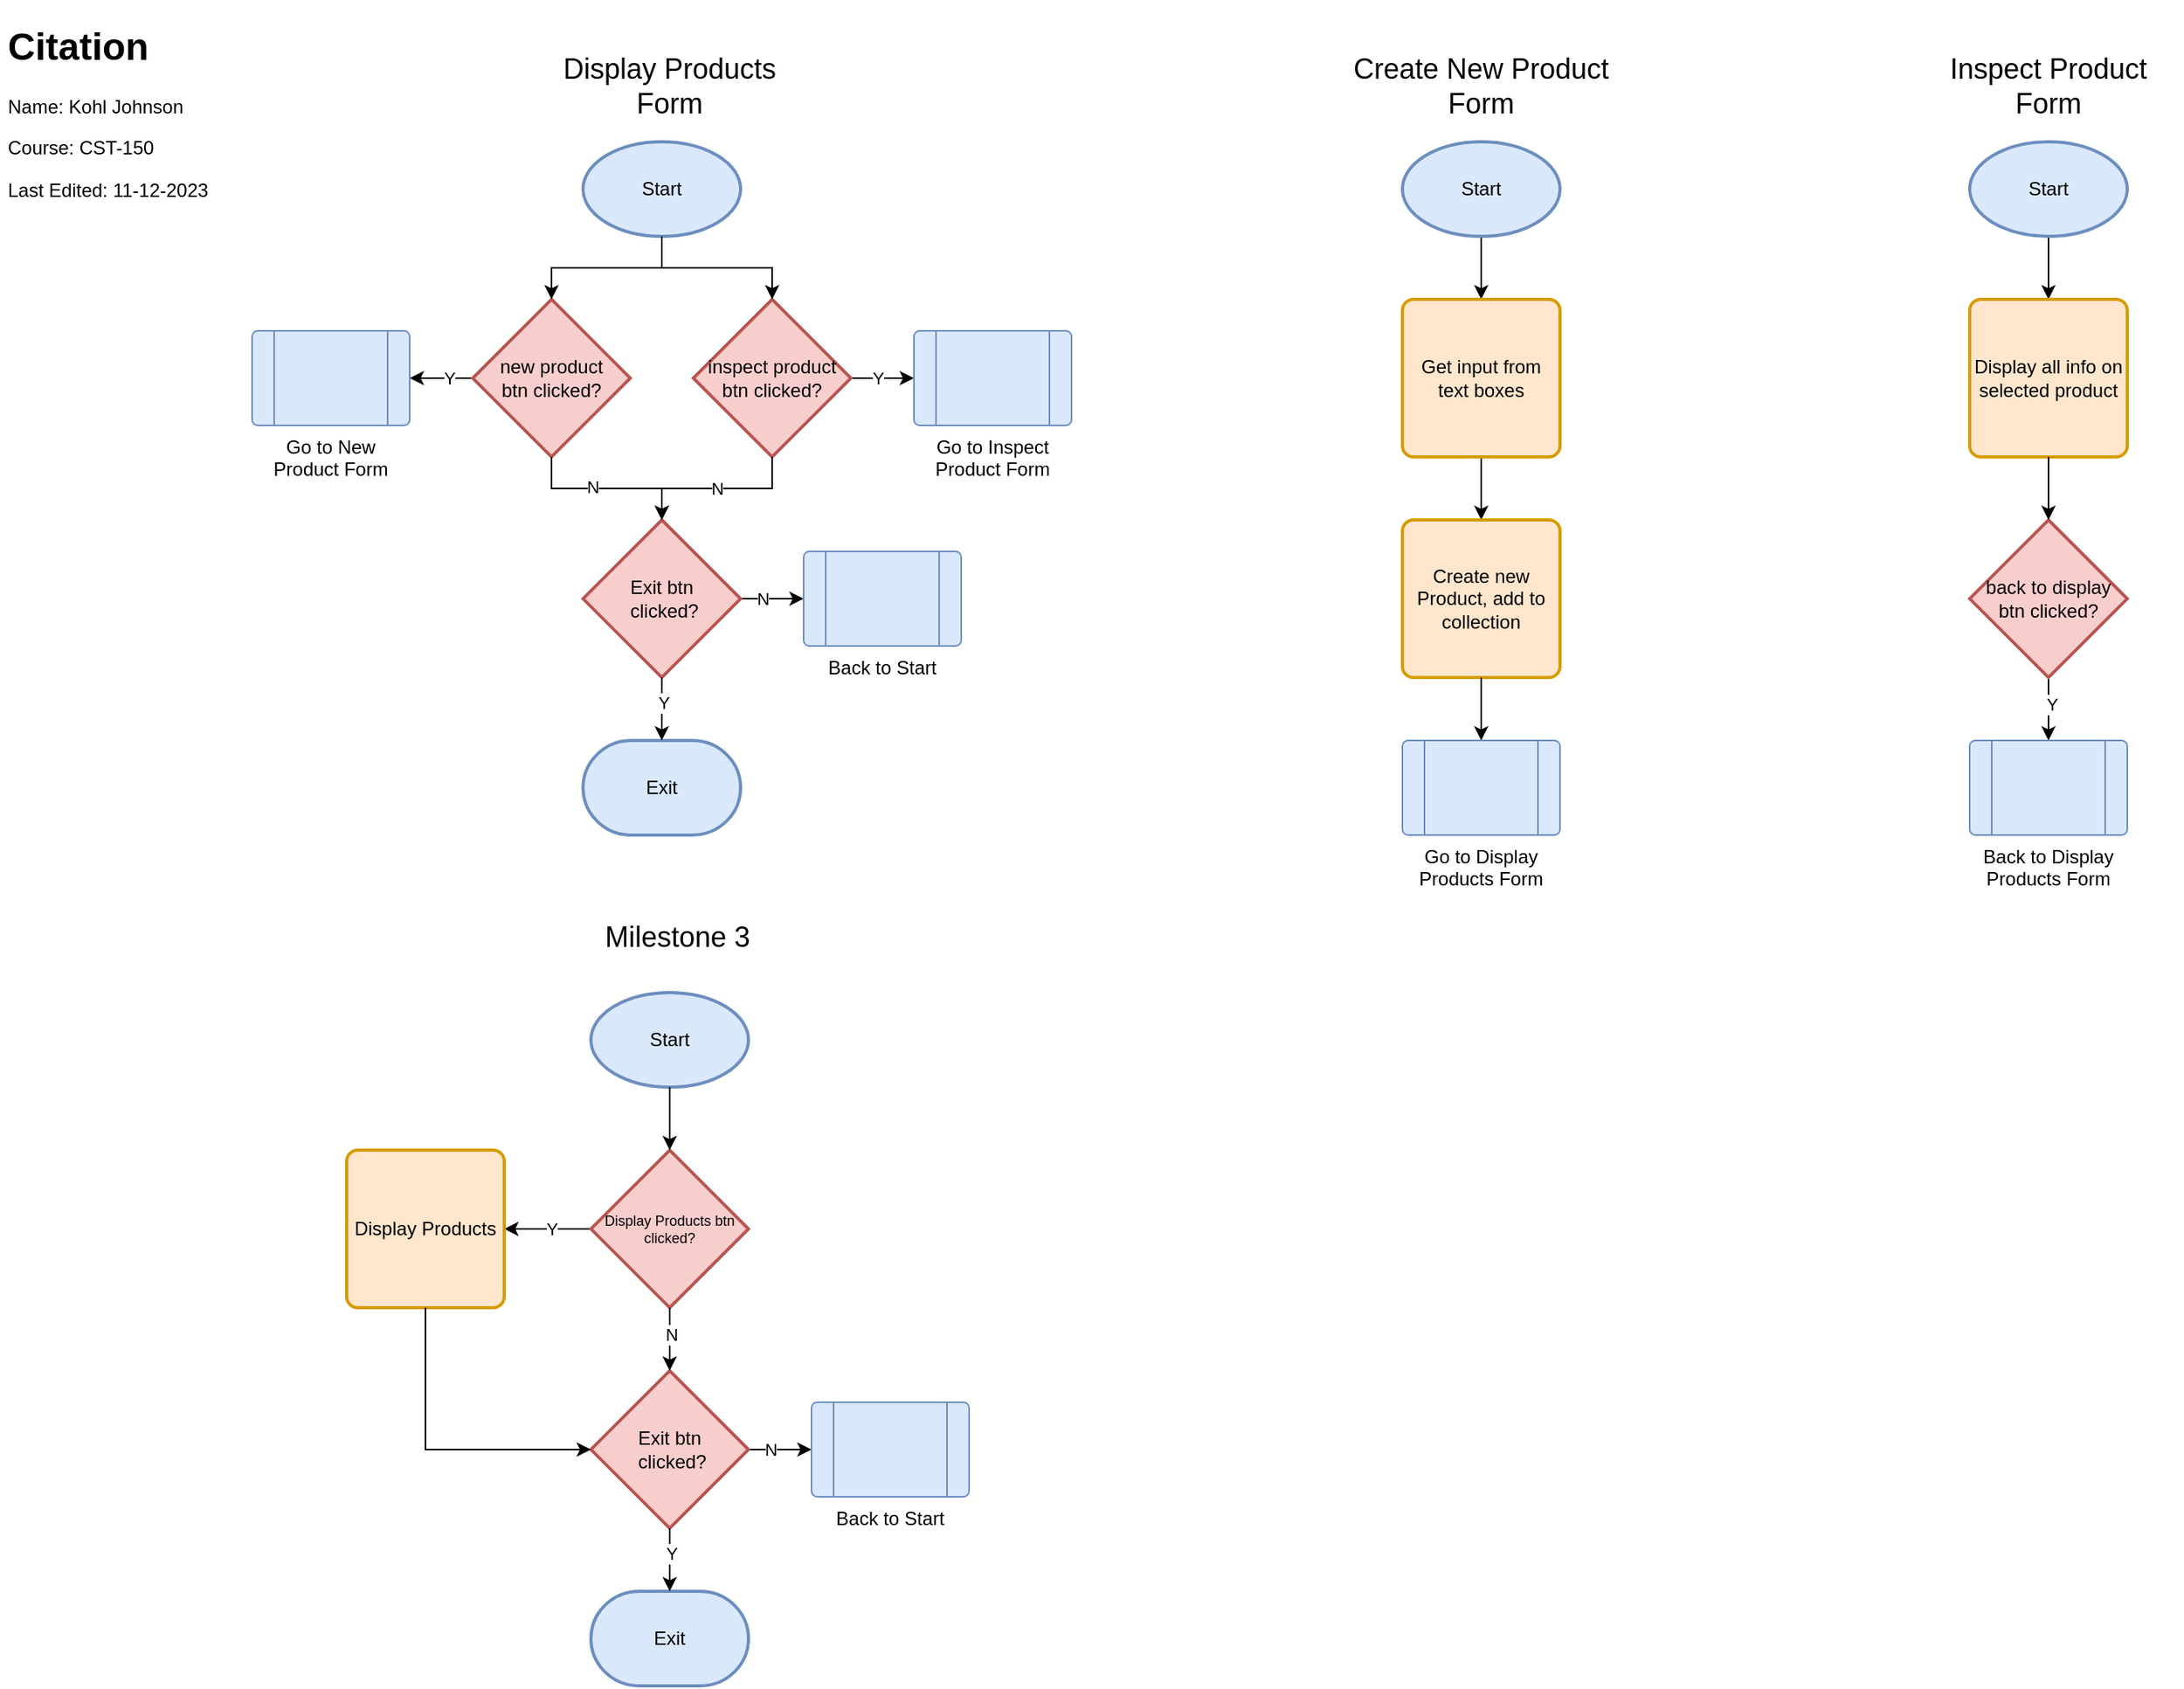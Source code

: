 <mxfile version="22.1.0" type="device">
  <diagram name="Page-1" id="VeDmgvsDk4by8KfWoQLR">
    <mxGraphModel dx="2049" dy="2214" grid="1" gridSize="10" guides="1" tooltips="1" connect="1" arrows="1" fold="1" page="1" pageScale="1" pageWidth="850" pageHeight="1100" math="0" shadow="0">
      <root>
        <mxCell id="0" />
        <mxCell id="1" parent="0" />
        <mxCell id="z1aTrCgO5oX9MrQG56ug-1" value="Start" style="strokeWidth=2;html=1;shape=mxgraph.flowchart.start_1;whiteSpace=wrap;fillColor=#dae8fc;strokeColor=#6c8ebf;" parent="1" vertex="1">
          <mxGeometry x="370" y="80" width="100" height="60" as="geometry" />
        </mxCell>
        <mxCell id="z1aTrCgO5oX9MrQG56ug-10" style="edgeStyle=orthogonalEdgeStyle;rounded=0;orthogonalLoop=1;jettySize=auto;html=1;entryX=1;entryY=0.5;entryDx=0;entryDy=0;" parent="1" source="z1aTrCgO5oX9MrQG56ug-7" edge="1">
          <mxGeometry relative="1" as="geometry">
            <mxPoint x="260" y="230" as="targetPoint" />
          </mxGeometry>
        </mxCell>
        <mxCell id="z1aTrCgO5oX9MrQG56ug-11" value="Y" style="edgeLabel;html=1;align=center;verticalAlign=middle;resizable=0;points=[];" parent="z1aTrCgO5oX9MrQG56ug-10" vertex="1" connectable="0">
          <mxGeometry x="-0.235" relative="1" as="geometry">
            <mxPoint as="offset" />
          </mxGeometry>
        </mxCell>
        <mxCell id="z1aTrCgO5oX9MrQG56ug-7" value="new product &lt;br&gt;btn clicked?" style="strokeWidth=2;html=1;shape=mxgraph.flowchart.decision;whiteSpace=wrap;fillColor=#f8cecc;strokeColor=#b85450;" parent="1" vertex="1">
          <mxGeometry x="300" y="180" width="100" height="100" as="geometry" />
        </mxCell>
        <mxCell id="z1aTrCgO5oX9MrQG56ug-13" style="edgeStyle=orthogonalEdgeStyle;rounded=0;orthogonalLoop=1;jettySize=auto;html=1;entryX=0;entryY=0.5;entryDx=0;entryDy=0;" parent="1" source="z1aTrCgO5oX9MrQG56ug-8" edge="1">
          <mxGeometry relative="1" as="geometry">
            <mxPoint x="580" y="230" as="targetPoint" />
          </mxGeometry>
        </mxCell>
        <mxCell id="z1aTrCgO5oX9MrQG56ug-14" value="Y" style="edgeLabel;html=1;align=center;verticalAlign=middle;resizable=0;points=[];" parent="z1aTrCgO5oX9MrQG56ug-13" vertex="1" connectable="0">
          <mxGeometry x="-0.183" relative="1" as="geometry">
            <mxPoint as="offset" />
          </mxGeometry>
        </mxCell>
        <mxCell id="z1aTrCgO5oX9MrQG56ug-8" value="inspect product&lt;br&gt;btn clicked?" style="strokeWidth=2;html=1;shape=mxgraph.flowchart.decision;whiteSpace=wrap;fillColor=#f8cecc;strokeColor=#b85450;" parent="1" vertex="1">
          <mxGeometry x="440" y="180" width="100" height="100" as="geometry" />
        </mxCell>
        <mxCell id="z1aTrCgO5oX9MrQG56ug-15" value="Go to New Product Form" style="verticalLabelPosition=bottom;verticalAlign=top;html=1;shape=process;whiteSpace=wrap;rounded=1;size=0.14;arcSize=6;fillColor=#dae8fc;strokeColor=#6c8ebf;" parent="1" vertex="1">
          <mxGeometry x="160" y="200" width="100" height="60" as="geometry" />
        </mxCell>
        <mxCell id="z1aTrCgO5oX9MrQG56ug-16" value="Go to Inspect Product Form" style="verticalLabelPosition=bottom;verticalAlign=top;html=1;shape=process;whiteSpace=wrap;rounded=1;size=0.14;arcSize=6;fillColor=#dae8fc;strokeColor=#6c8ebf;" parent="1" vertex="1">
          <mxGeometry x="580" y="200" width="100" height="60" as="geometry" />
        </mxCell>
        <mxCell id="z1aTrCgO5oX9MrQG56ug-17" style="edgeStyle=orthogonalEdgeStyle;rounded=0;orthogonalLoop=1;jettySize=auto;html=1;entryX=0.5;entryY=0;entryDx=0;entryDy=0;entryPerimeter=0;" parent="1" source="z1aTrCgO5oX9MrQG56ug-1" target="z1aTrCgO5oX9MrQG56ug-8" edge="1">
          <mxGeometry relative="1" as="geometry" />
        </mxCell>
        <mxCell id="z1aTrCgO5oX9MrQG56ug-18" style="edgeStyle=orthogonalEdgeStyle;rounded=0;orthogonalLoop=1;jettySize=auto;html=1;entryX=0.5;entryY=0;entryDx=0;entryDy=0;entryPerimeter=0;" parent="1" source="z1aTrCgO5oX9MrQG56ug-1" target="z1aTrCgO5oX9MrQG56ug-7" edge="1">
          <mxGeometry relative="1" as="geometry" />
        </mxCell>
        <mxCell id="z1aTrCgO5oX9MrQG56ug-33" style="edgeStyle=orthogonalEdgeStyle;rounded=0;orthogonalLoop=1;jettySize=auto;html=1;entryX=0;entryY=0.5;entryDx=0;entryDy=0;" parent="1" source="z1aTrCgO5oX9MrQG56ug-19" target="z1aTrCgO5oX9MrQG56ug-32" edge="1">
          <mxGeometry relative="1" as="geometry" />
        </mxCell>
        <mxCell id="z1aTrCgO5oX9MrQG56ug-34" value="N" style="edgeLabel;html=1;align=center;verticalAlign=middle;resizable=0;points=[];" parent="z1aTrCgO5oX9MrQG56ug-33" vertex="1" connectable="0">
          <mxGeometry x="-0.304" relative="1" as="geometry">
            <mxPoint as="offset" />
          </mxGeometry>
        </mxCell>
        <mxCell id="z1aTrCgO5oX9MrQG56ug-19" value="Exit btn&lt;br&gt;&amp;nbsp;clicked?" style="strokeWidth=2;html=1;shape=mxgraph.flowchart.decision;whiteSpace=wrap;fillColor=#f8cecc;strokeColor=#b85450;" parent="1" vertex="1">
          <mxGeometry x="370" y="320" width="100" height="100" as="geometry" />
        </mxCell>
        <mxCell id="z1aTrCgO5oX9MrQG56ug-25" style="edgeStyle=orthogonalEdgeStyle;rounded=0;orthogonalLoop=1;jettySize=auto;html=1;entryX=0.5;entryY=0;entryDx=0;entryDy=0;entryPerimeter=0;" parent="1" source="z1aTrCgO5oX9MrQG56ug-8" target="z1aTrCgO5oX9MrQG56ug-19" edge="1">
          <mxGeometry relative="1" as="geometry" />
        </mxCell>
        <mxCell id="z1aTrCgO5oX9MrQG56ug-28" value="N" style="edgeLabel;html=1;align=center;verticalAlign=middle;resizable=0;points=[];" parent="z1aTrCgO5oX9MrQG56ug-25" vertex="1" connectable="0">
          <mxGeometry x="0.004" relative="1" as="geometry">
            <mxPoint as="offset" />
          </mxGeometry>
        </mxCell>
        <mxCell id="z1aTrCgO5oX9MrQG56ug-26" style="edgeStyle=orthogonalEdgeStyle;rounded=0;orthogonalLoop=1;jettySize=auto;html=1;entryX=0.5;entryY=0;entryDx=0;entryDy=0;entryPerimeter=0;" parent="1" source="z1aTrCgO5oX9MrQG56ug-7" target="z1aTrCgO5oX9MrQG56ug-19" edge="1">
          <mxGeometry relative="1" as="geometry" />
        </mxCell>
        <mxCell id="z1aTrCgO5oX9MrQG56ug-27" value="N" style="edgeLabel;html=1;align=center;verticalAlign=middle;resizable=0;points=[];" parent="z1aTrCgO5oX9MrQG56ug-26" vertex="1" connectable="0">
          <mxGeometry x="-0.164" y="1" relative="1" as="geometry">
            <mxPoint as="offset" />
          </mxGeometry>
        </mxCell>
        <mxCell id="z1aTrCgO5oX9MrQG56ug-29" value="Exit" style="strokeWidth=2;html=1;shape=mxgraph.flowchart.terminator;whiteSpace=wrap;fillColor=#dae8fc;strokeColor=#6c8ebf;" parent="1" vertex="1">
          <mxGeometry x="370" y="460" width="100" height="60" as="geometry" />
        </mxCell>
        <mxCell id="z1aTrCgO5oX9MrQG56ug-30" style="edgeStyle=orthogonalEdgeStyle;rounded=0;orthogonalLoop=1;jettySize=auto;html=1;entryX=0.5;entryY=0;entryDx=0;entryDy=0;entryPerimeter=0;" parent="1" source="z1aTrCgO5oX9MrQG56ug-19" target="z1aTrCgO5oX9MrQG56ug-29" edge="1">
          <mxGeometry relative="1" as="geometry" />
        </mxCell>
        <mxCell id="z1aTrCgO5oX9MrQG56ug-31" value="Y" style="edgeLabel;html=1;align=center;verticalAlign=middle;resizable=0;points=[];" parent="z1aTrCgO5oX9MrQG56ug-30" vertex="1" connectable="0">
          <mxGeometry x="-0.193" y="1" relative="1" as="geometry">
            <mxPoint as="offset" />
          </mxGeometry>
        </mxCell>
        <mxCell id="z1aTrCgO5oX9MrQG56ug-32" value="Back to Start" style="verticalLabelPosition=bottom;verticalAlign=top;html=1;shape=process;whiteSpace=wrap;rounded=1;size=0.14;arcSize=6;fillColor=#dae8fc;strokeColor=#6c8ebf;" parent="1" vertex="1">
          <mxGeometry x="510" y="340" width="100" height="60" as="geometry" />
        </mxCell>
        <mxCell id="z1aTrCgO5oX9MrQG56ug-35" value="Display Products Form" style="text;html=1;strokeColor=none;fillColor=none;align=center;verticalAlign=middle;whiteSpace=wrap;rounded=0;fontSize=18;" parent="1" vertex="1">
          <mxGeometry x="340" y="30" width="170" height="30" as="geometry" />
        </mxCell>
        <mxCell id="z1aTrCgO5oX9MrQG56ug-41" style="edgeStyle=orthogonalEdgeStyle;rounded=0;orthogonalLoop=1;jettySize=auto;html=1;entryX=0.5;entryY=0;entryDx=0;entryDy=0;" parent="1" source="z1aTrCgO5oX9MrQG56ug-36" target="z1aTrCgO5oX9MrQG56ug-37" edge="1">
          <mxGeometry relative="1" as="geometry" />
        </mxCell>
        <mxCell id="z1aTrCgO5oX9MrQG56ug-36" value="Start" style="strokeWidth=2;html=1;shape=mxgraph.flowchart.start_1;whiteSpace=wrap;fillColor=#dae8fc;strokeColor=#6c8ebf;" parent="1" vertex="1">
          <mxGeometry x="890" y="80" width="100" height="60" as="geometry" />
        </mxCell>
        <mxCell id="z1aTrCgO5oX9MrQG56ug-42" style="edgeStyle=orthogonalEdgeStyle;rounded=0;orthogonalLoop=1;jettySize=auto;html=1;entryX=0.5;entryY=0;entryDx=0;entryDy=0;" parent="1" source="z1aTrCgO5oX9MrQG56ug-37" target="z1aTrCgO5oX9MrQG56ug-38" edge="1">
          <mxGeometry relative="1" as="geometry" />
        </mxCell>
        <mxCell id="z1aTrCgO5oX9MrQG56ug-37" value="Get input from text boxes" style="rounded=1;whiteSpace=wrap;html=1;absoluteArcSize=1;arcSize=14;strokeWidth=2;fillColor=#ffe6cc;strokeColor=#d79b00;" parent="1" vertex="1">
          <mxGeometry x="890" y="180" width="100" height="100" as="geometry" />
        </mxCell>
        <mxCell id="z1aTrCgO5oX9MrQG56ug-38" value="Create new Product, add to collection" style="rounded=1;whiteSpace=wrap;html=1;absoluteArcSize=1;arcSize=14;strokeWidth=2;fillColor=#ffe6cc;strokeColor=#d79b00;" parent="1" vertex="1">
          <mxGeometry x="890" y="320" width="100" height="100" as="geometry" />
        </mxCell>
        <mxCell id="z1aTrCgO5oX9MrQG56ug-44" style="edgeStyle=orthogonalEdgeStyle;rounded=0;orthogonalLoop=1;jettySize=auto;html=1;entryX=0.5;entryY=0;entryDx=0;entryDy=0;" parent="1" source="z1aTrCgO5oX9MrQG56ug-38" target="z1aTrCgO5oX9MrQG56ug-46" edge="1">
          <mxGeometry relative="1" as="geometry">
            <mxPoint x="940.0" y="460" as="targetPoint" />
          </mxGeometry>
        </mxCell>
        <mxCell id="z1aTrCgO5oX9MrQG56ug-46" value="Go to Display Products Form" style="verticalLabelPosition=bottom;verticalAlign=top;html=1;shape=process;whiteSpace=wrap;rounded=1;size=0.14;arcSize=6;fillColor=#dae8fc;strokeColor=#6c8ebf;" parent="1" vertex="1">
          <mxGeometry x="890" y="460" width="100" height="60" as="geometry" />
        </mxCell>
        <mxCell id="z1aTrCgO5oX9MrQG56ug-49" value="Create New Product Form" style="text;html=1;strokeColor=none;fillColor=none;align=center;verticalAlign=middle;whiteSpace=wrap;rounded=0;fontSize=18;" parent="1" vertex="1">
          <mxGeometry x="855" y="30" width="170" height="30" as="geometry" />
        </mxCell>
        <mxCell id="z1aTrCgO5oX9MrQG56ug-56" style="edgeStyle=orthogonalEdgeStyle;rounded=0;orthogonalLoop=1;jettySize=auto;html=1;entryX=0.5;entryY=0;entryDx=0;entryDy=0;" parent="1" source="z1aTrCgO5oX9MrQG56ug-52" target="z1aTrCgO5oX9MrQG56ug-54" edge="1">
          <mxGeometry relative="1" as="geometry" />
        </mxCell>
        <mxCell id="z1aTrCgO5oX9MrQG56ug-52" value="Start" style="strokeWidth=2;html=1;shape=mxgraph.flowchart.start_1;whiteSpace=wrap;fillColor=#dae8fc;strokeColor=#6c8ebf;" parent="1" vertex="1">
          <mxGeometry x="1250" y="80" width="100" height="60" as="geometry" />
        </mxCell>
        <mxCell id="z1aTrCgO5oX9MrQG56ug-53" value="Inspect Product Form" style="text;html=1;strokeColor=none;fillColor=none;align=center;verticalAlign=middle;whiteSpace=wrap;rounded=0;fontSize=18;" parent="1" vertex="1">
          <mxGeometry x="1215" y="30" width="170" height="30" as="geometry" />
        </mxCell>
        <mxCell id="z1aTrCgO5oX9MrQG56ug-54" value="Display all info on selected product" style="rounded=1;whiteSpace=wrap;html=1;absoluteArcSize=1;arcSize=14;strokeWidth=2;fillColor=#ffe6cc;strokeColor=#d79b00;" parent="1" vertex="1">
          <mxGeometry x="1250" y="180" width="100" height="100" as="geometry" />
        </mxCell>
        <mxCell id="z1aTrCgO5oX9MrQG56ug-59" style="edgeStyle=orthogonalEdgeStyle;rounded=0;orthogonalLoop=1;jettySize=auto;html=1;entryX=0.5;entryY=0;entryDx=0;entryDy=0;" parent="1" source="z1aTrCgO5oX9MrQG56ug-55" target="z1aTrCgO5oX9MrQG56ug-58" edge="1">
          <mxGeometry relative="1" as="geometry">
            <Array as="points">
              <mxPoint x="1300" y="440" />
              <mxPoint x="1300" y="440" />
            </Array>
          </mxGeometry>
        </mxCell>
        <mxCell id="z1aTrCgO5oX9MrQG56ug-60" value="Y" style="edgeLabel;html=1;align=center;verticalAlign=middle;resizable=0;points=[];" parent="z1aTrCgO5oX9MrQG56ug-59" vertex="1" connectable="0">
          <mxGeometry x="-0.163" y="2" relative="1" as="geometry">
            <mxPoint as="offset" />
          </mxGeometry>
        </mxCell>
        <mxCell id="z1aTrCgO5oX9MrQG56ug-55" value="back to display btn clicked?" style="strokeWidth=2;html=1;shape=mxgraph.flowchart.decision;whiteSpace=wrap;fillColor=#f8cecc;strokeColor=#b85450;" parent="1" vertex="1">
          <mxGeometry x="1250" y="320" width="100" height="100" as="geometry" />
        </mxCell>
        <mxCell id="z1aTrCgO5oX9MrQG56ug-57" style="edgeStyle=orthogonalEdgeStyle;rounded=0;orthogonalLoop=1;jettySize=auto;html=1;entryX=0.5;entryY=0;entryDx=0;entryDy=0;entryPerimeter=0;" parent="1" source="z1aTrCgO5oX9MrQG56ug-54" target="z1aTrCgO5oX9MrQG56ug-55" edge="1">
          <mxGeometry relative="1" as="geometry" />
        </mxCell>
        <mxCell id="z1aTrCgO5oX9MrQG56ug-58" value="Back to Display Products Form" style="verticalLabelPosition=bottom;verticalAlign=top;html=1;shape=process;whiteSpace=wrap;rounded=1;size=0.14;arcSize=6;fillColor=#dae8fc;strokeColor=#6c8ebf;" parent="1" vertex="1">
          <mxGeometry x="1250" y="460" width="100" height="60" as="geometry" />
        </mxCell>
        <mxCell id="g1w2s0z9PnR9bezA73k5-1" value="&lt;h1 style=&quot;border-color: var(--border-color);&quot;&gt;Citation&lt;/h1&gt;&lt;h1&gt;&lt;p style=&quot;border-color: var(--border-color); font-size: 12px; font-weight: 400;&quot;&gt;Name: Kohl Johnson&lt;/p&gt;&lt;p style=&quot;border-color: var(--border-color); font-size: 12px; font-weight: 400;&quot;&gt;Course: CST-150&lt;/p&gt;&lt;p style=&quot;border-color: var(--border-color); font-size: 12px; font-weight: 400;&quot;&gt;Last Edited: 11-12-2023&lt;/p&gt;&lt;/h1&gt;" style="text;html=1;strokeColor=none;fillColor=none;spacing=5;spacingTop=-20;whiteSpace=wrap;overflow=hidden;rounded=0;" parent="1" vertex="1">
          <mxGeometry width="190" height="120" as="geometry" />
        </mxCell>
        <mxCell id="Vlau3UxAGe32jhupqo63-1" value="Start" style="strokeWidth=2;html=1;shape=mxgraph.flowchart.start_1;whiteSpace=wrap;fillColor=#dae8fc;strokeColor=#6c8ebf;" vertex="1" parent="1">
          <mxGeometry x="375" y="620" width="100" height="60" as="geometry" />
        </mxCell>
        <mxCell id="Vlau3UxAGe32jhupqo63-26" style="edgeStyle=orthogonalEdgeStyle;rounded=0;orthogonalLoop=1;jettySize=auto;html=1;entryX=1;entryY=0.5;entryDx=0;entryDy=0;" edge="1" parent="1" source="Vlau3UxAGe32jhupqo63-4" target="Vlau3UxAGe32jhupqo63-25">
          <mxGeometry relative="1" as="geometry" />
        </mxCell>
        <mxCell id="Vlau3UxAGe32jhupqo63-27" value="Y" style="edgeLabel;html=1;align=center;verticalAlign=middle;resizable=0;points=[];" vertex="1" connectable="0" parent="Vlau3UxAGe32jhupqo63-26">
          <mxGeometry y="3" relative="1" as="geometry">
            <mxPoint x="2" y="-3" as="offset" />
          </mxGeometry>
        </mxCell>
        <mxCell id="Vlau3UxAGe32jhupqo63-4" value="Display Products btn clicked?" style="strokeWidth=2;html=1;shape=mxgraph.flowchart.decision;whiteSpace=wrap;fillColor=#f8cecc;strokeColor=#b85450;fontSize=9;" vertex="1" parent="1">
          <mxGeometry x="375" y="720" width="100" height="100" as="geometry" />
        </mxCell>
        <mxCell id="Vlau3UxAGe32jhupqo63-11" style="edgeStyle=orthogonalEdgeStyle;rounded=0;orthogonalLoop=1;jettySize=auto;html=1;entryX=0.5;entryY=0;entryDx=0;entryDy=0;entryPerimeter=0;" edge="1" parent="1" source="Vlau3UxAGe32jhupqo63-1" target="Vlau3UxAGe32jhupqo63-4">
          <mxGeometry relative="1" as="geometry" />
        </mxCell>
        <mxCell id="Vlau3UxAGe32jhupqo63-12" style="edgeStyle=orthogonalEdgeStyle;rounded=0;orthogonalLoop=1;jettySize=auto;html=1;entryX=0;entryY=0.5;entryDx=0;entryDy=0;" edge="1" parent="1" source="Vlau3UxAGe32jhupqo63-14" target="Vlau3UxAGe32jhupqo63-22">
          <mxGeometry relative="1" as="geometry" />
        </mxCell>
        <mxCell id="Vlau3UxAGe32jhupqo63-13" value="N" style="edgeLabel;html=1;align=center;verticalAlign=middle;resizable=0;points=[];" vertex="1" connectable="0" parent="Vlau3UxAGe32jhupqo63-12">
          <mxGeometry x="-0.304" relative="1" as="geometry">
            <mxPoint as="offset" />
          </mxGeometry>
        </mxCell>
        <mxCell id="Vlau3UxAGe32jhupqo63-14" value="Exit btn&lt;br&gt;&amp;nbsp;clicked?" style="strokeWidth=2;html=1;shape=mxgraph.flowchart.decision;whiteSpace=wrap;fillColor=#f8cecc;strokeColor=#b85450;" vertex="1" parent="1">
          <mxGeometry x="375" y="860" width="100" height="100" as="geometry" />
        </mxCell>
        <mxCell id="Vlau3UxAGe32jhupqo63-17" style="edgeStyle=orthogonalEdgeStyle;rounded=0;orthogonalLoop=1;jettySize=auto;html=1;entryX=0.5;entryY=0;entryDx=0;entryDy=0;entryPerimeter=0;" edge="1" parent="1" source="Vlau3UxAGe32jhupqo63-4" target="Vlau3UxAGe32jhupqo63-14">
          <mxGeometry relative="1" as="geometry" />
        </mxCell>
        <mxCell id="Vlau3UxAGe32jhupqo63-18" value="N" style="edgeLabel;html=1;align=center;verticalAlign=middle;resizable=0;points=[];" vertex="1" connectable="0" parent="Vlau3UxAGe32jhupqo63-17">
          <mxGeometry x="-0.164" y="1" relative="1" as="geometry">
            <mxPoint as="offset" />
          </mxGeometry>
        </mxCell>
        <mxCell id="Vlau3UxAGe32jhupqo63-19" value="Exit" style="strokeWidth=2;html=1;shape=mxgraph.flowchart.terminator;whiteSpace=wrap;fillColor=#dae8fc;strokeColor=#6c8ebf;" vertex="1" parent="1">
          <mxGeometry x="375" y="1000" width="100" height="60" as="geometry" />
        </mxCell>
        <mxCell id="Vlau3UxAGe32jhupqo63-20" style="edgeStyle=orthogonalEdgeStyle;rounded=0;orthogonalLoop=1;jettySize=auto;html=1;entryX=0.5;entryY=0;entryDx=0;entryDy=0;entryPerimeter=0;" edge="1" parent="1" source="Vlau3UxAGe32jhupqo63-14" target="Vlau3UxAGe32jhupqo63-19">
          <mxGeometry relative="1" as="geometry" />
        </mxCell>
        <mxCell id="Vlau3UxAGe32jhupqo63-21" value="Y" style="edgeLabel;html=1;align=center;verticalAlign=middle;resizable=0;points=[];" vertex="1" connectable="0" parent="Vlau3UxAGe32jhupqo63-20">
          <mxGeometry x="-0.193" y="1" relative="1" as="geometry">
            <mxPoint as="offset" />
          </mxGeometry>
        </mxCell>
        <mxCell id="Vlau3UxAGe32jhupqo63-22" value="Back to Start" style="verticalLabelPosition=bottom;verticalAlign=top;html=1;shape=process;whiteSpace=wrap;rounded=1;size=0.14;arcSize=6;fillColor=#dae8fc;strokeColor=#6c8ebf;" vertex="1" parent="1">
          <mxGeometry x="515" y="880" width="100" height="60" as="geometry" />
        </mxCell>
        <mxCell id="Vlau3UxAGe32jhupqo63-23" value="Milestone 3" style="text;html=1;strokeColor=none;fillColor=none;align=center;verticalAlign=middle;whiteSpace=wrap;rounded=0;fontSize=18;" vertex="1" parent="1">
          <mxGeometry x="345" y="570" width="170" height="30" as="geometry" />
        </mxCell>
        <mxCell id="Vlau3UxAGe32jhupqo63-25" value="Display Products" style="rounded=1;whiteSpace=wrap;html=1;absoluteArcSize=1;arcSize=14;strokeWidth=2;fillColor=#ffe6cc;strokeColor=#d79b00;" vertex="1" parent="1">
          <mxGeometry x="220" y="720" width="100" height="100" as="geometry" />
        </mxCell>
        <mxCell id="Vlau3UxAGe32jhupqo63-28" style="edgeStyle=orthogonalEdgeStyle;rounded=0;orthogonalLoop=1;jettySize=auto;html=1;entryX=0;entryY=0.5;entryDx=0;entryDy=0;entryPerimeter=0;" edge="1" parent="1" source="Vlau3UxAGe32jhupqo63-25" target="Vlau3UxAGe32jhupqo63-14">
          <mxGeometry relative="1" as="geometry">
            <Array as="points">
              <mxPoint x="270" y="910" />
            </Array>
          </mxGeometry>
        </mxCell>
      </root>
    </mxGraphModel>
  </diagram>
</mxfile>

